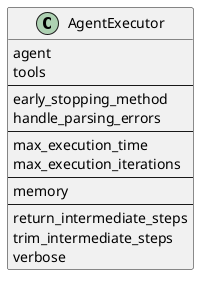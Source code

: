 @startuml

' https://api.python.langchain.com/en/latest/agents/langchain.agents.agent.AgentExecutor.html#langchain.agents.agent.AgentExecutor
class AgentExecutor{
    agent
    tools
    ---
    early_stopping_method
    handle_parsing_errors
    ---
    max_execution_time
    max_execution_iterations
    ---
    memory
    ---
    return_intermediate_steps
    trim_intermediate_steps
    verbose
}
  
@enduml